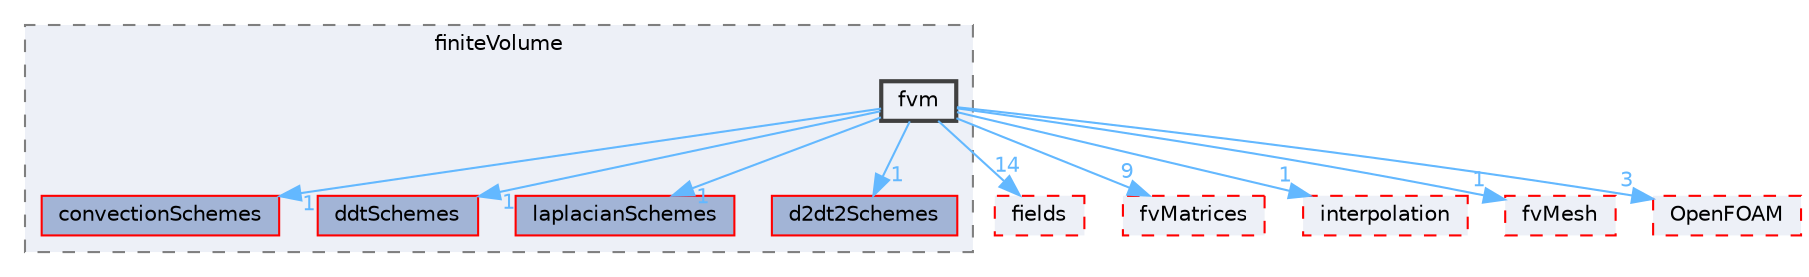 digraph "src/finiteVolume/finiteVolume/fvm"
{
 // LATEX_PDF_SIZE
  bgcolor="transparent";
  edge [fontname=Helvetica,fontsize=10,labelfontname=Helvetica,labelfontsize=10];
  node [fontname=Helvetica,fontsize=10,shape=box,height=0.2,width=0.4];
  compound=true
  subgraph clusterdir_2ea871e4defbdbd60808750cae643c63 {
    graph [ bgcolor="#edf0f7", pencolor="grey50", label="finiteVolume", fontname=Helvetica,fontsize=10 style="filled,dashed", URL="dir_2ea871e4defbdbd60808750cae643c63.html",tooltip=""]
  dir_203b29e442aa07f4b4423b43d42a1b70 [label="convectionSchemes", fillcolor="#a2b4d6", color="red", style="filled", URL="dir_203b29e442aa07f4b4423b43d42a1b70.html",tooltip=""];
  dir_91771073560c986101bf22be7764122a [label="ddtSchemes", fillcolor="#a2b4d6", color="red", style="filled", URL="dir_91771073560c986101bf22be7764122a.html",tooltip=""];
  dir_9d1bb040ba59f659837e207512074d53 [label="laplacianSchemes", fillcolor="#a2b4d6", color="red", style="filled", URL="dir_9d1bb040ba59f659837e207512074d53.html",tooltip=""];
  dir_adc25defcf392e8d3a8e074b114e044e [label="d2dt2Schemes", fillcolor="#a2b4d6", color="red", style="filled", URL="dir_adc25defcf392e8d3a8e074b114e044e.html",tooltip=""];
  dir_48d41922e6f759406a92bd9d32d963a4 [label="fvm", fillcolor="#edf0f7", color="grey25", style="filled,bold", URL="dir_48d41922e6f759406a92bd9d32d963a4.html",tooltip=""];
  }
  dir_25ab4a83a983f7bb7a38b7f63bb141b7 [label="fields", fillcolor="#edf0f7", color="red", style="filled,dashed", URL="dir_25ab4a83a983f7bb7a38b7f63bb141b7.html",tooltip=""];
  dir_5d57e3901430bcc99a7ddac11a899224 [label="fvMatrices", fillcolor="#edf0f7", color="red", style="filled,dashed", URL="dir_5d57e3901430bcc99a7ddac11a899224.html",tooltip=""];
  dir_a586eb954e2e5e74ecf6fe95a2457777 [label="interpolation", fillcolor="#edf0f7", color="red", style="filled,dashed", URL="dir_a586eb954e2e5e74ecf6fe95a2457777.html",tooltip=""];
  dir_c382fa095c9c33d8673c0dd60aaef275 [label="fvMesh", fillcolor="#edf0f7", color="red", style="filled,dashed", URL="dir_c382fa095c9c33d8673c0dd60aaef275.html",tooltip=""];
  dir_c5473ff19b20e6ec4dfe5c310b3778a8 [label="OpenFOAM", fillcolor="#edf0f7", color="red", style="filled,dashed", URL="dir_c5473ff19b20e6ec4dfe5c310b3778a8.html",tooltip=""];
  dir_48d41922e6f759406a92bd9d32d963a4->dir_203b29e442aa07f4b4423b43d42a1b70 [headlabel="1", labeldistance=1.5 headhref="dir_001541_000679.html" href="dir_001541_000679.html" color="steelblue1" fontcolor="steelblue1"];
  dir_48d41922e6f759406a92bd9d32d963a4->dir_25ab4a83a983f7bb7a38b7f63bb141b7 [headlabel="14", labeldistance=1.5 headhref="dir_001541_001332.html" href="dir_001541_001332.html" color="steelblue1" fontcolor="steelblue1"];
  dir_48d41922e6f759406a92bd9d32d963a4->dir_5d57e3901430bcc99a7ddac11a899224 [headlabel="9", labeldistance=1.5 headhref="dir_001541_001542.html" href="dir_001541_001542.html" color="steelblue1" fontcolor="steelblue1"];
  dir_48d41922e6f759406a92bd9d32d963a4->dir_91771073560c986101bf22be7764122a [headlabel="1", labeldistance=1.5 headhref="dir_001541_000823.html" href="dir_001541_000823.html" color="steelblue1" fontcolor="steelblue1"];
  dir_48d41922e6f759406a92bd9d32d963a4->dir_9d1bb040ba59f659837e207512074d53 [headlabel="1", labeldistance=1.5 headhref="dir_001541_002098.html" href="dir_001541_002098.html" color="steelblue1" fontcolor="steelblue1"];
  dir_48d41922e6f759406a92bd9d32d963a4->dir_a586eb954e2e5e74ecf6fe95a2457777 [headlabel="1", labeldistance=1.5 headhref="dir_001541_001923.html" href="dir_001541_001923.html" color="steelblue1" fontcolor="steelblue1"];
  dir_48d41922e6f759406a92bd9d32d963a4->dir_adc25defcf392e8d3a8e074b114e044e [headlabel="1", labeldistance=1.5 headhref="dir_001541_000805.html" href="dir_001541_000805.html" color="steelblue1" fontcolor="steelblue1"];
  dir_48d41922e6f759406a92bd9d32d963a4->dir_c382fa095c9c33d8673c0dd60aaef275 [headlabel="1", labeldistance=1.5 headhref="dir_001541_001544.html" href="dir_001541_001544.html" color="steelblue1" fontcolor="steelblue1"];
  dir_48d41922e6f759406a92bd9d32d963a4->dir_c5473ff19b20e6ec4dfe5c310b3778a8 [headlabel="3", labeldistance=1.5 headhref="dir_001541_002695.html" href="dir_001541_002695.html" color="steelblue1" fontcolor="steelblue1"];
}
